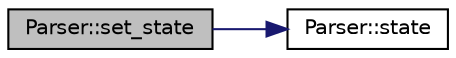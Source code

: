 digraph "Parser::set_state"
{
 // INTERACTIVE_SVG=YES
  edge [fontname="Helvetica",fontsize="10",labelfontname="Helvetica",labelfontsize="10"];
  node [fontname="Helvetica",fontsize="10",shape=record];
  rankdir="LR";
  Node1 [label="Parser::set_state",height=0.2,width=0.4,color="black", fillcolor="grey75", style="filled" fontcolor="black"];
  Node1 -> Node2 [color="midnightblue",fontsize="10",style="solid",fontname="Helvetica"];
  Node2 [label="Parser::state",height=0.2,width=0.4,color="black", fillcolor="white", style="filled",URL="$class_parser.html#a1f7ec65e9c2ee547dd21f5bb7ca1d013"];
}
